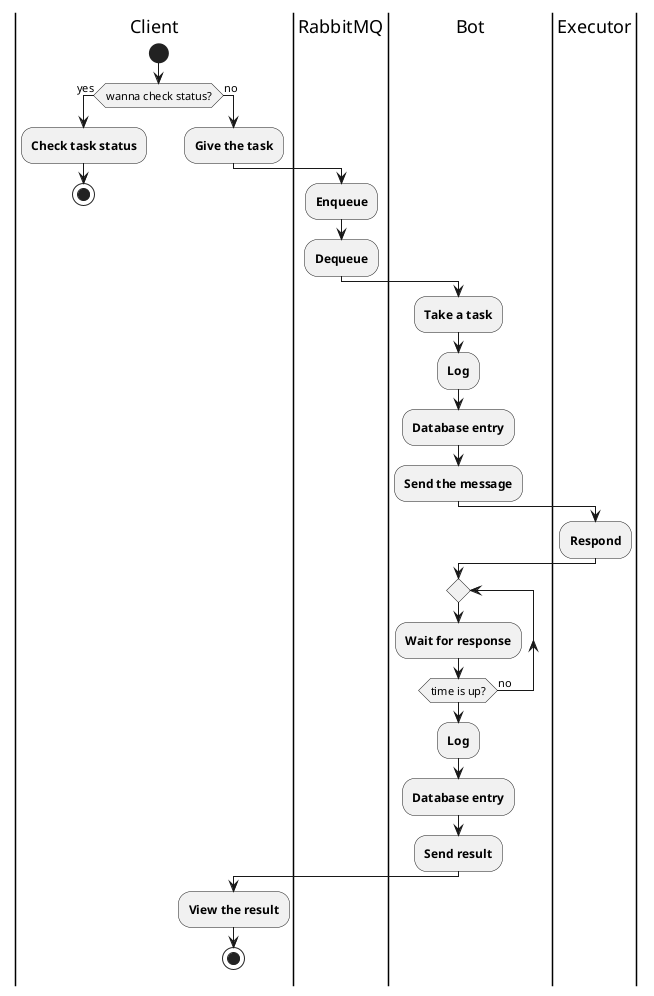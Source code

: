 @startuml ActivityDiagramMCDisBot
|Client|
start
if (wanna check status?) is (yes) then
:**Check task status**;
stop
else (no)
:**Give the task**;

|RabbitMQ|
:**Enqueue**;
:**Dequeue**;

|Bot|
:**Take a task**;
:**Log**;
:**Database entry**;
:**Send the message**;

|Executor|
:**Respond**;

|Bot|
repeat
    :**Wait for response**;
repeat while (time is up?) is (no)
:**Log**;
:**Database entry**;
:**Send result**;

|Client|
:**View the result**;
stop
@enduml